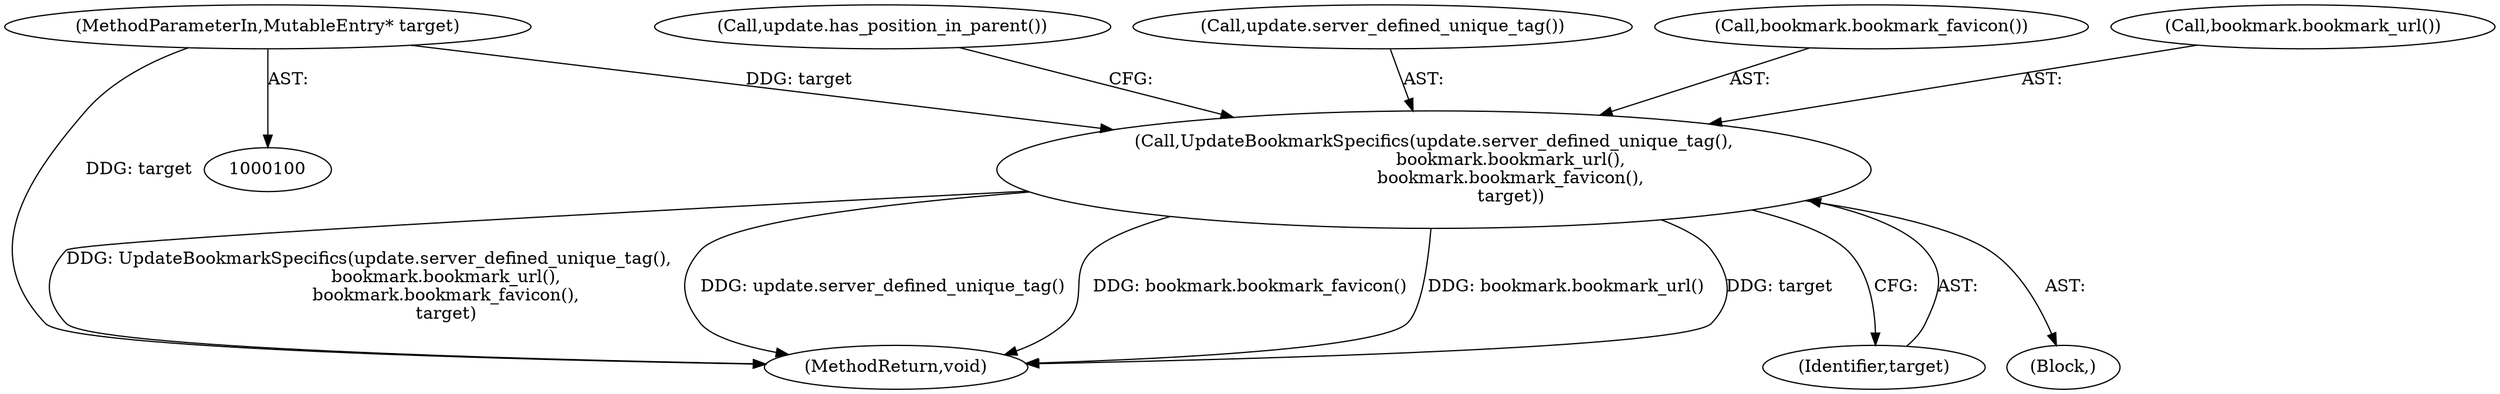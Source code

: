 digraph "0_Chrome_19190765882e272a6a2162c89acdb29110f7e3cf_6@pointer" {
"1000101" [label="(MethodParameterIn,MutableEntry* target)"];
"1000205" [label="(Call,UpdateBookmarkSpecifics(update.server_defined_unique_tag(),\n                            bookmark.bookmark_url(),\n                            bookmark.bookmark_favicon(),\n                            target))"];
"1000205" [label="(Call,UpdateBookmarkSpecifics(update.server_defined_unique_tag(),\n                            bookmark.bookmark_url(),\n                            bookmark.bookmark_favicon(),\n                            target))"];
"1000211" [label="(Call,update.has_position_in_parent())"];
"1000101" [label="(MethodParameterIn,MutableEntry* target)"];
"1000227" [label="(MethodReturn,void)"];
"1000206" [label="(Call,update.server_defined_unique_tag())"];
"1000208" [label="(Call,bookmark.bookmark_favicon())"];
"1000207" [label="(Call,bookmark.bookmark_url())"];
"1000209" [label="(Identifier,target)"];
"1000200" [label="(Block,)"];
"1000101" -> "1000100"  [label="AST: "];
"1000101" -> "1000227"  [label="DDG: target"];
"1000101" -> "1000205"  [label="DDG: target"];
"1000205" -> "1000200"  [label="AST: "];
"1000205" -> "1000209"  [label="CFG: "];
"1000206" -> "1000205"  [label="AST: "];
"1000207" -> "1000205"  [label="AST: "];
"1000208" -> "1000205"  [label="AST: "];
"1000209" -> "1000205"  [label="AST: "];
"1000211" -> "1000205"  [label="CFG: "];
"1000205" -> "1000227"  [label="DDG: target"];
"1000205" -> "1000227"  [label="DDG: UpdateBookmarkSpecifics(update.server_defined_unique_tag(),\n                            bookmark.bookmark_url(),\n                            bookmark.bookmark_favicon(),\n                            target)"];
"1000205" -> "1000227"  [label="DDG: update.server_defined_unique_tag()"];
"1000205" -> "1000227"  [label="DDG: bookmark.bookmark_favicon()"];
"1000205" -> "1000227"  [label="DDG: bookmark.bookmark_url()"];
}
